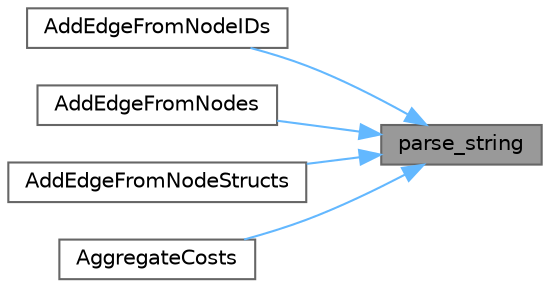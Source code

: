 digraph "parse_string"
{
 // LATEX_PDF_SIZE
  bgcolor="transparent";
  edge [fontname=Helvetica,fontsize=10,labelfontname=Helvetica,labelfontsize=10];
  node [fontname=Helvetica,fontsize=10,shape=box,height=0.2,width=0.4];
  rankdir="RL";
  Node1 [label="parse_string",height=0.2,width=0.4,color="gray40", fillcolor="grey60", style="filled", fontcolor="black",tooltip=" "];
  Node1 -> Node2 [dir="back",color="steelblue1",style="solid"];
  Node2 [label="AddEdgeFromNodeIDs",height=0.2,width=0.4,color="grey40", fillcolor="white", style="filled",URL="$a00458.html#ga02213608939a85d5165da6c0a47c113b",tooltip="Create a new edge between parent_id and child_id. If these IDs do not exist in the graph,..."];
  Node1 -> Node3 [dir="back",color="steelblue1",style="solid"];
  Node3 [label="AddEdgeFromNodes",height=0.2,width=0.4,color="grey40", fillcolor="white", style="filled",URL="$a00458.html#ga43f715ce7f57fb92e78f8f6e90b84baf",tooltip="Add an edge between parent and child. If parent or child does not already exist in the graph,..."];
  Node1 -> Node4 [dir="back",color="steelblue1",style="solid"];
  Node4 [label="AddEdgeFromNodeStructs",height=0.2,width=0.4,color="grey40", fillcolor="white", style="filled",URL="$a00458.html#gaa1aab878001ed3842f34a46ef62e7d30",tooltip="Add an edge between parent and child. If parent or child does not already exist in the graph,..."];
  Node1 -> Node5 [dir="back",color="steelblue1",style="solid"];
  Node5 [label="AggregateCosts",height=0.2,width=0.4,color="grey40", fillcolor="white", style="filled",URL="$a00458.html#ga0b0293bbac3cdc8bdaa1d2c36bec0a26",tooltip="Get an ordered array of costs for each node aggregated by the desired function."];
}
